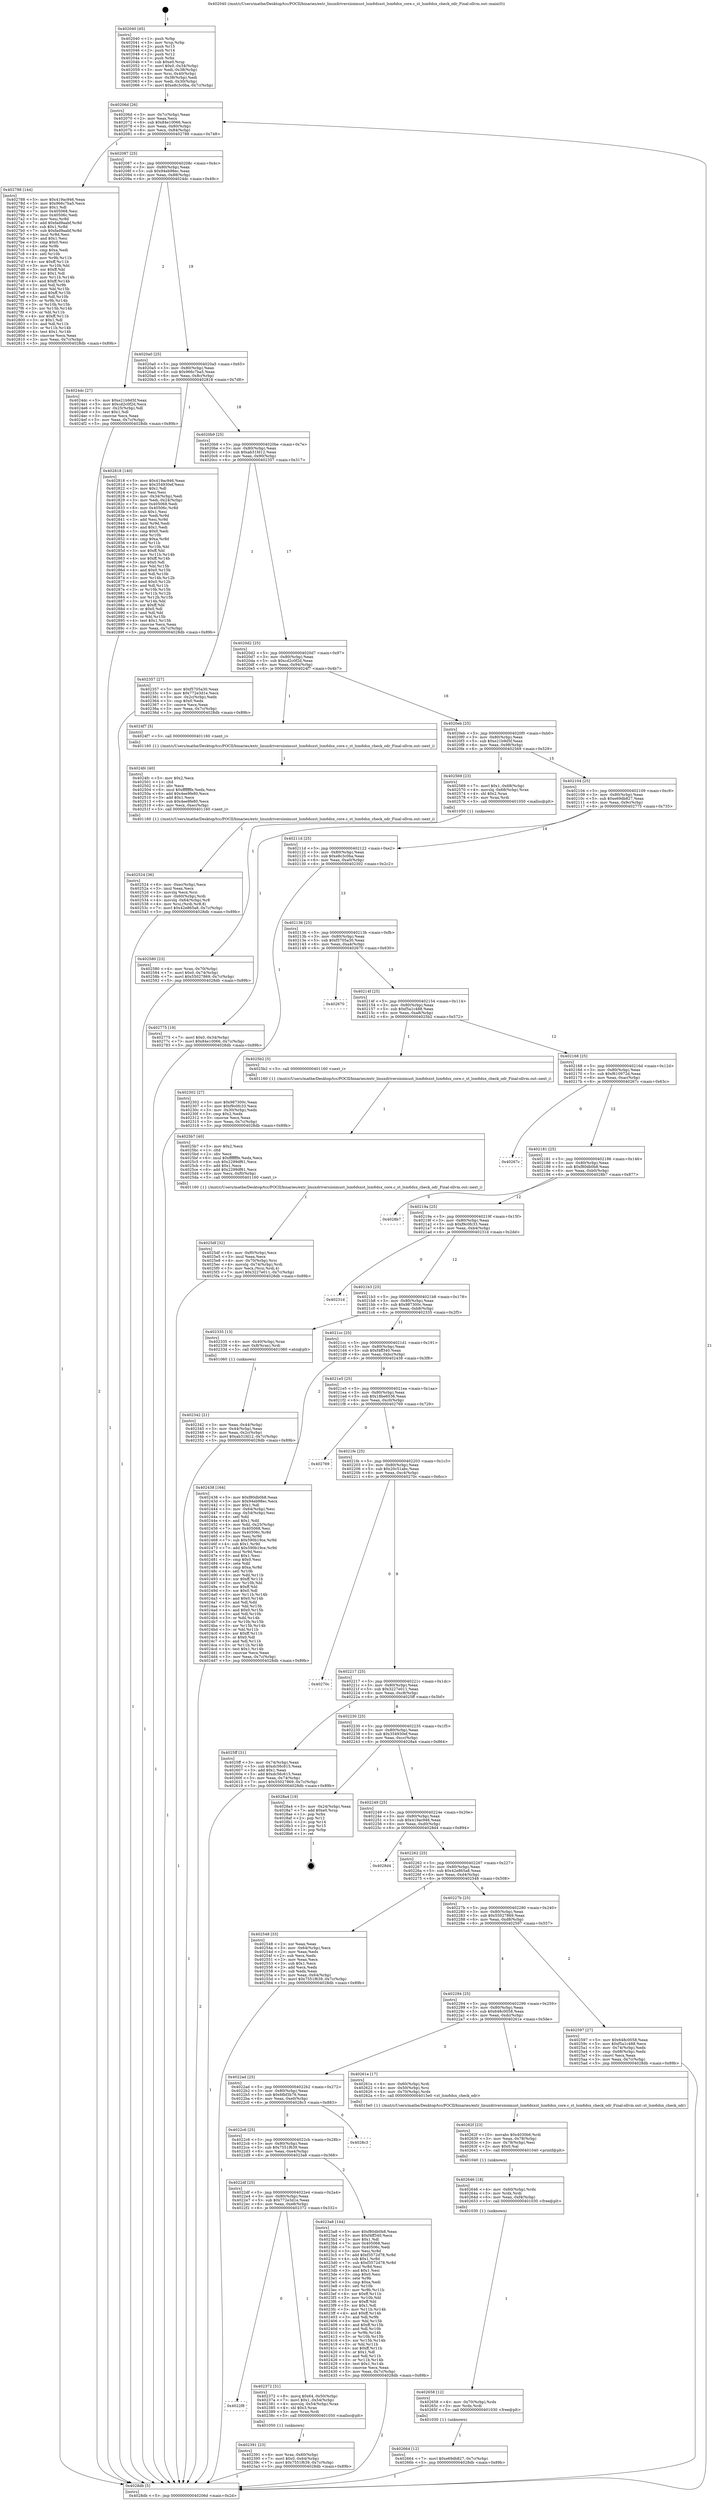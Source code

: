 digraph "0x402040" {
  label = "0x402040 (/mnt/c/Users/mathe/Desktop/tcc/POCII/binaries/extr_linuxdriversiioimust_lsm6dsxst_lsm6dsx_core.c_st_lsm6dsx_check_odr_Final-ollvm.out::main(0))"
  labelloc = "t"
  node[shape=record]

  Entry [label="",width=0.3,height=0.3,shape=circle,fillcolor=black,style=filled]
  "0x40206d" [label="{
     0x40206d [26]\l
     | [instrs]\l
     &nbsp;&nbsp;0x40206d \<+3\>: mov -0x7c(%rbp),%eax\l
     &nbsp;&nbsp;0x402070 \<+2\>: mov %eax,%ecx\l
     &nbsp;&nbsp;0x402072 \<+6\>: sub $0x84e10066,%ecx\l
     &nbsp;&nbsp;0x402078 \<+3\>: mov %eax,-0x80(%rbp)\l
     &nbsp;&nbsp;0x40207b \<+6\>: mov %ecx,-0x84(%rbp)\l
     &nbsp;&nbsp;0x402081 \<+6\>: je 0000000000402788 \<main+0x748\>\l
  }"]
  "0x402788" [label="{
     0x402788 [144]\l
     | [instrs]\l
     &nbsp;&nbsp;0x402788 \<+5\>: mov $0x419ac946,%eax\l
     &nbsp;&nbsp;0x40278d \<+5\>: mov $0x966c7ba5,%ecx\l
     &nbsp;&nbsp;0x402792 \<+2\>: mov $0x1,%dl\l
     &nbsp;&nbsp;0x402794 \<+7\>: mov 0x405068,%esi\l
     &nbsp;&nbsp;0x40279b \<+7\>: mov 0x40506c,%edi\l
     &nbsp;&nbsp;0x4027a2 \<+3\>: mov %esi,%r8d\l
     &nbsp;&nbsp;0x4027a5 \<+7\>: add $0xfad9aabf,%r8d\l
     &nbsp;&nbsp;0x4027ac \<+4\>: sub $0x1,%r8d\l
     &nbsp;&nbsp;0x4027b0 \<+7\>: sub $0xfad9aabf,%r8d\l
     &nbsp;&nbsp;0x4027b7 \<+4\>: imul %r8d,%esi\l
     &nbsp;&nbsp;0x4027bb \<+3\>: and $0x1,%esi\l
     &nbsp;&nbsp;0x4027be \<+3\>: cmp $0x0,%esi\l
     &nbsp;&nbsp;0x4027c1 \<+4\>: sete %r9b\l
     &nbsp;&nbsp;0x4027c5 \<+3\>: cmp $0xa,%edi\l
     &nbsp;&nbsp;0x4027c8 \<+4\>: setl %r10b\l
     &nbsp;&nbsp;0x4027cc \<+3\>: mov %r9b,%r11b\l
     &nbsp;&nbsp;0x4027cf \<+4\>: xor $0xff,%r11b\l
     &nbsp;&nbsp;0x4027d3 \<+3\>: mov %r10b,%bl\l
     &nbsp;&nbsp;0x4027d6 \<+3\>: xor $0xff,%bl\l
     &nbsp;&nbsp;0x4027d9 \<+3\>: xor $0x1,%dl\l
     &nbsp;&nbsp;0x4027dc \<+3\>: mov %r11b,%r14b\l
     &nbsp;&nbsp;0x4027df \<+4\>: and $0xff,%r14b\l
     &nbsp;&nbsp;0x4027e3 \<+3\>: and %dl,%r9b\l
     &nbsp;&nbsp;0x4027e6 \<+3\>: mov %bl,%r15b\l
     &nbsp;&nbsp;0x4027e9 \<+4\>: and $0xff,%r15b\l
     &nbsp;&nbsp;0x4027ed \<+3\>: and %dl,%r10b\l
     &nbsp;&nbsp;0x4027f0 \<+3\>: or %r9b,%r14b\l
     &nbsp;&nbsp;0x4027f3 \<+3\>: or %r10b,%r15b\l
     &nbsp;&nbsp;0x4027f6 \<+3\>: xor %r15b,%r14b\l
     &nbsp;&nbsp;0x4027f9 \<+3\>: or %bl,%r11b\l
     &nbsp;&nbsp;0x4027fc \<+4\>: xor $0xff,%r11b\l
     &nbsp;&nbsp;0x402800 \<+3\>: or $0x1,%dl\l
     &nbsp;&nbsp;0x402803 \<+3\>: and %dl,%r11b\l
     &nbsp;&nbsp;0x402806 \<+3\>: or %r11b,%r14b\l
     &nbsp;&nbsp;0x402809 \<+4\>: test $0x1,%r14b\l
     &nbsp;&nbsp;0x40280d \<+3\>: cmovne %ecx,%eax\l
     &nbsp;&nbsp;0x402810 \<+3\>: mov %eax,-0x7c(%rbp)\l
     &nbsp;&nbsp;0x402813 \<+5\>: jmp 00000000004028db \<main+0x89b\>\l
  }"]
  "0x402087" [label="{
     0x402087 [25]\l
     | [instrs]\l
     &nbsp;&nbsp;0x402087 \<+5\>: jmp 000000000040208c \<main+0x4c\>\l
     &nbsp;&nbsp;0x40208c \<+3\>: mov -0x80(%rbp),%eax\l
     &nbsp;&nbsp;0x40208f \<+5\>: sub $0x94eb98ec,%eax\l
     &nbsp;&nbsp;0x402094 \<+6\>: mov %eax,-0x88(%rbp)\l
     &nbsp;&nbsp;0x40209a \<+6\>: je 00000000004024dc \<main+0x49c\>\l
  }"]
  Exit [label="",width=0.3,height=0.3,shape=circle,fillcolor=black,style=filled,peripheries=2]
  "0x4024dc" [label="{
     0x4024dc [27]\l
     | [instrs]\l
     &nbsp;&nbsp;0x4024dc \<+5\>: mov $0xe21b9d5f,%eax\l
     &nbsp;&nbsp;0x4024e1 \<+5\>: mov $0xcd2c0f2d,%ecx\l
     &nbsp;&nbsp;0x4024e6 \<+3\>: mov -0x25(%rbp),%dl\l
     &nbsp;&nbsp;0x4024e9 \<+3\>: test $0x1,%dl\l
     &nbsp;&nbsp;0x4024ec \<+3\>: cmovne %ecx,%eax\l
     &nbsp;&nbsp;0x4024ef \<+3\>: mov %eax,-0x7c(%rbp)\l
     &nbsp;&nbsp;0x4024f2 \<+5\>: jmp 00000000004028db \<main+0x89b\>\l
  }"]
  "0x4020a0" [label="{
     0x4020a0 [25]\l
     | [instrs]\l
     &nbsp;&nbsp;0x4020a0 \<+5\>: jmp 00000000004020a5 \<main+0x65\>\l
     &nbsp;&nbsp;0x4020a5 \<+3\>: mov -0x80(%rbp),%eax\l
     &nbsp;&nbsp;0x4020a8 \<+5\>: sub $0x966c7ba5,%eax\l
     &nbsp;&nbsp;0x4020ad \<+6\>: mov %eax,-0x8c(%rbp)\l
     &nbsp;&nbsp;0x4020b3 \<+6\>: je 0000000000402818 \<main+0x7d8\>\l
  }"]
  "0x402664" [label="{
     0x402664 [12]\l
     | [instrs]\l
     &nbsp;&nbsp;0x402664 \<+7\>: movl $0xe69db827,-0x7c(%rbp)\l
     &nbsp;&nbsp;0x40266b \<+5\>: jmp 00000000004028db \<main+0x89b\>\l
  }"]
  "0x402818" [label="{
     0x402818 [140]\l
     | [instrs]\l
     &nbsp;&nbsp;0x402818 \<+5\>: mov $0x419ac946,%eax\l
     &nbsp;&nbsp;0x40281d \<+5\>: mov $0x354930ef,%ecx\l
     &nbsp;&nbsp;0x402822 \<+2\>: mov $0x1,%dl\l
     &nbsp;&nbsp;0x402824 \<+2\>: xor %esi,%esi\l
     &nbsp;&nbsp;0x402826 \<+3\>: mov -0x34(%rbp),%edi\l
     &nbsp;&nbsp;0x402829 \<+3\>: mov %edi,-0x24(%rbp)\l
     &nbsp;&nbsp;0x40282c \<+7\>: mov 0x405068,%edi\l
     &nbsp;&nbsp;0x402833 \<+8\>: mov 0x40506c,%r8d\l
     &nbsp;&nbsp;0x40283b \<+3\>: sub $0x1,%esi\l
     &nbsp;&nbsp;0x40283e \<+3\>: mov %edi,%r9d\l
     &nbsp;&nbsp;0x402841 \<+3\>: add %esi,%r9d\l
     &nbsp;&nbsp;0x402844 \<+4\>: imul %r9d,%edi\l
     &nbsp;&nbsp;0x402848 \<+3\>: and $0x1,%edi\l
     &nbsp;&nbsp;0x40284b \<+3\>: cmp $0x0,%edi\l
     &nbsp;&nbsp;0x40284e \<+4\>: sete %r10b\l
     &nbsp;&nbsp;0x402852 \<+4\>: cmp $0xa,%r8d\l
     &nbsp;&nbsp;0x402856 \<+4\>: setl %r11b\l
     &nbsp;&nbsp;0x40285a \<+3\>: mov %r10b,%bl\l
     &nbsp;&nbsp;0x40285d \<+3\>: xor $0xff,%bl\l
     &nbsp;&nbsp;0x402860 \<+3\>: mov %r11b,%r14b\l
     &nbsp;&nbsp;0x402863 \<+4\>: xor $0xff,%r14b\l
     &nbsp;&nbsp;0x402867 \<+3\>: xor $0x0,%dl\l
     &nbsp;&nbsp;0x40286a \<+3\>: mov %bl,%r15b\l
     &nbsp;&nbsp;0x40286d \<+4\>: and $0x0,%r15b\l
     &nbsp;&nbsp;0x402871 \<+3\>: and %dl,%r10b\l
     &nbsp;&nbsp;0x402874 \<+3\>: mov %r14b,%r12b\l
     &nbsp;&nbsp;0x402877 \<+4\>: and $0x0,%r12b\l
     &nbsp;&nbsp;0x40287b \<+3\>: and %dl,%r11b\l
     &nbsp;&nbsp;0x40287e \<+3\>: or %r10b,%r15b\l
     &nbsp;&nbsp;0x402881 \<+3\>: or %r11b,%r12b\l
     &nbsp;&nbsp;0x402884 \<+3\>: xor %r12b,%r15b\l
     &nbsp;&nbsp;0x402887 \<+3\>: or %r14b,%bl\l
     &nbsp;&nbsp;0x40288a \<+3\>: xor $0xff,%bl\l
     &nbsp;&nbsp;0x40288d \<+3\>: or $0x0,%dl\l
     &nbsp;&nbsp;0x402890 \<+2\>: and %dl,%bl\l
     &nbsp;&nbsp;0x402892 \<+3\>: or %bl,%r15b\l
     &nbsp;&nbsp;0x402895 \<+4\>: test $0x1,%r15b\l
     &nbsp;&nbsp;0x402899 \<+3\>: cmovne %ecx,%eax\l
     &nbsp;&nbsp;0x40289c \<+3\>: mov %eax,-0x7c(%rbp)\l
     &nbsp;&nbsp;0x40289f \<+5\>: jmp 00000000004028db \<main+0x89b\>\l
  }"]
  "0x4020b9" [label="{
     0x4020b9 [25]\l
     | [instrs]\l
     &nbsp;&nbsp;0x4020b9 \<+5\>: jmp 00000000004020be \<main+0x7e\>\l
     &nbsp;&nbsp;0x4020be \<+3\>: mov -0x80(%rbp),%eax\l
     &nbsp;&nbsp;0x4020c1 \<+5\>: sub $0xab31fd12,%eax\l
     &nbsp;&nbsp;0x4020c6 \<+6\>: mov %eax,-0x90(%rbp)\l
     &nbsp;&nbsp;0x4020cc \<+6\>: je 0000000000402357 \<main+0x317\>\l
  }"]
  "0x402658" [label="{
     0x402658 [12]\l
     | [instrs]\l
     &nbsp;&nbsp;0x402658 \<+4\>: mov -0x70(%rbp),%rdx\l
     &nbsp;&nbsp;0x40265c \<+3\>: mov %rdx,%rdi\l
     &nbsp;&nbsp;0x40265f \<+5\>: call 0000000000401030 \<free@plt\>\l
     | [calls]\l
     &nbsp;&nbsp;0x401030 \{1\} (unknown)\l
  }"]
  "0x402357" [label="{
     0x402357 [27]\l
     | [instrs]\l
     &nbsp;&nbsp;0x402357 \<+5\>: mov $0xf5705a30,%eax\l
     &nbsp;&nbsp;0x40235c \<+5\>: mov $0x772e3d1e,%ecx\l
     &nbsp;&nbsp;0x402361 \<+3\>: mov -0x2c(%rbp),%edx\l
     &nbsp;&nbsp;0x402364 \<+3\>: cmp $0x0,%edx\l
     &nbsp;&nbsp;0x402367 \<+3\>: cmove %ecx,%eax\l
     &nbsp;&nbsp;0x40236a \<+3\>: mov %eax,-0x7c(%rbp)\l
     &nbsp;&nbsp;0x40236d \<+5\>: jmp 00000000004028db \<main+0x89b\>\l
  }"]
  "0x4020d2" [label="{
     0x4020d2 [25]\l
     | [instrs]\l
     &nbsp;&nbsp;0x4020d2 \<+5\>: jmp 00000000004020d7 \<main+0x97\>\l
     &nbsp;&nbsp;0x4020d7 \<+3\>: mov -0x80(%rbp),%eax\l
     &nbsp;&nbsp;0x4020da \<+5\>: sub $0xcd2c0f2d,%eax\l
     &nbsp;&nbsp;0x4020df \<+6\>: mov %eax,-0x94(%rbp)\l
     &nbsp;&nbsp;0x4020e5 \<+6\>: je 00000000004024f7 \<main+0x4b7\>\l
  }"]
  "0x402646" [label="{
     0x402646 [18]\l
     | [instrs]\l
     &nbsp;&nbsp;0x402646 \<+4\>: mov -0x60(%rbp),%rdx\l
     &nbsp;&nbsp;0x40264a \<+3\>: mov %rdx,%rdi\l
     &nbsp;&nbsp;0x40264d \<+6\>: mov %eax,-0xf4(%rbp)\l
     &nbsp;&nbsp;0x402653 \<+5\>: call 0000000000401030 \<free@plt\>\l
     | [calls]\l
     &nbsp;&nbsp;0x401030 \{1\} (unknown)\l
  }"]
  "0x4024f7" [label="{
     0x4024f7 [5]\l
     | [instrs]\l
     &nbsp;&nbsp;0x4024f7 \<+5\>: call 0000000000401160 \<next_i\>\l
     | [calls]\l
     &nbsp;&nbsp;0x401160 \{1\} (/mnt/c/Users/mathe/Desktop/tcc/POCII/binaries/extr_linuxdriversiioimust_lsm6dsxst_lsm6dsx_core.c_st_lsm6dsx_check_odr_Final-ollvm.out::next_i)\l
  }"]
  "0x4020eb" [label="{
     0x4020eb [25]\l
     | [instrs]\l
     &nbsp;&nbsp;0x4020eb \<+5\>: jmp 00000000004020f0 \<main+0xb0\>\l
     &nbsp;&nbsp;0x4020f0 \<+3\>: mov -0x80(%rbp),%eax\l
     &nbsp;&nbsp;0x4020f3 \<+5\>: sub $0xe21b9d5f,%eax\l
     &nbsp;&nbsp;0x4020f8 \<+6\>: mov %eax,-0x98(%rbp)\l
     &nbsp;&nbsp;0x4020fe \<+6\>: je 0000000000402569 \<main+0x529\>\l
  }"]
  "0x40262f" [label="{
     0x40262f [23]\l
     | [instrs]\l
     &nbsp;&nbsp;0x40262f \<+10\>: movabs $0x4030b6,%rdi\l
     &nbsp;&nbsp;0x402639 \<+3\>: mov %eax,-0x78(%rbp)\l
     &nbsp;&nbsp;0x40263c \<+3\>: mov -0x78(%rbp),%esi\l
     &nbsp;&nbsp;0x40263f \<+2\>: mov $0x0,%al\l
     &nbsp;&nbsp;0x402641 \<+5\>: call 0000000000401040 \<printf@plt\>\l
     | [calls]\l
     &nbsp;&nbsp;0x401040 \{1\} (unknown)\l
  }"]
  "0x402569" [label="{
     0x402569 [23]\l
     | [instrs]\l
     &nbsp;&nbsp;0x402569 \<+7\>: movl $0x1,-0x68(%rbp)\l
     &nbsp;&nbsp;0x402570 \<+4\>: movslq -0x68(%rbp),%rax\l
     &nbsp;&nbsp;0x402574 \<+4\>: shl $0x2,%rax\l
     &nbsp;&nbsp;0x402578 \<+3\>: mov %rax,%rdi\l
     &nbsp;&nbsp;0x40257b \<+5\>: call 0000000000401050 \<malloc@plt\>\l
     | [calls]\l
     &nbsp;&nbsp;0x401050 \{1\} (unknown)\l
  }"]
  "0x402104" [label="{
     0x402104 [25]\l
     | [instrs]\l
     &nbsp;&nbsp;0x402104 \<+5\>: jmp 0000000000402109 \<main+0xc9\>\l
     &nbsp;&nbsp;0x402109 \<+3\>: mov -0x80(%rbp),%eax\l
     &nbsp;&nbsp;0x40210c \<+5\>: sub $0xe69db827,%eax\l
     &nbsp;&nbsp;0x402111 \<+6\>: mov %eax,-0x9c(%rbp)\l
     &nbsp;&nbsp;0x402117 \<+6\>: je 0000000000402775 \<main+0x735\>\l
  }"]
  "0x4025df" [label="{
     0x4025df [32]\l
     | [instrs]\l
     &nbsp;&nbsp;0x4025df \<+6\>: mov -0xf0(%rbp),%ecx\l
     &nbsp;&nbsp;0x4025e5 \<+3\>: imul %eax,%ecx\l
     &nbsp;&nbsp;0x4025e8 \<+4\>: mov -0x70(%rbp),%rsi\l
     &nbsp;&nbsp;0x4025ec \<+4\>: movslq -0x74(%rbp),%rdi\l
     &nbsp;&nbsp;0x4025f0 \<+3\>: mov %ecx,(%rsi,%rdi,4)\l
     &nbsp;&nbsp;0x4025f3 \<+7\>: movl $0x3227e011,-0x7c(%rbp)\l
     &nbsp;&nbsp;0x4025fa \<+5\>: jmp 00000000004028db \<main+0x89b\>\l
  }"]
  "0x402775" [label="{
     0x402775 [19]\l
     | [instrs]\l
     &nbsp;&nbsp;0x402775 \<+7\>: movl $0x0,-0x34(%rbp)\l
     &nbsp;&nbsp;0x40277c \<+7\>: movl $0x84e10066,-0x7c(%rbp)\l
     &nbsp;&nbsp;0x402783 \<+5\>: jmp 00000000004028db \<main+0x89b\>\l
  }"]
  "0x40211d" [label="{
     0x40211d [25]\l
     | [instrs]\l
     &nbsp;&nbsp;0x40211d \<+5\>: jmp 0000000000402122 \<main+0xe2\>\l
     &nbsp;&nbsp;0x402122 \<+3\>: mov -0x80(%rbp),%eax\l
     &nbsp;&nbsp;0x402125 \<+5\>: sub $0xe8c3c0ba,%eax\l
     &nbsp;&nbsp;0x40212a \<+6\>: mov %eax,-0xa0(%rbp)\l
     &nbsp;&nbsp;0x402130 \<+6\>: je 0000000000402302 \<main+0x2c2\>\l
  }"]
  "0x4025b7" [label="{
     0x4025b7 [40]\l
     | [instrs]\l
     &nbsp;&nbsp;0x4025b7 \<+5\>: mov $0x2,%ecx\l
     &nbsp;&nbsp;0x4025bc \<+1\>: cltd\l
     &nbsp;&nbsp;0x4025bd \<+2\>: idiv %ecx\l
     &nbsp;&nbsp;0x4025bf \<+6\>: imul $0xfffffffe,%edx,%ecx\l
     &nbsp;&nbsp;0x4025c5 \<+6\>: sub $0x2299df61,%ecx\l
     &nbsp;&nbsp;0x4025cb \<+3\>: add $0x1,%ecx\l
     &nbsp;&nbsp;0x4025ce \<+6\>: add $0x2299df61,%ecx\l
     &nbsp;&nbsp;0x4025d4 \<+6\>: mov %ecx,-0xf0(%rbp)\l
     &nbsp;&nbsp;0x4025da \<+5\>: call 0000000000401160 \<next_i\>\l
     | [calls]\l
     &nbsp;&nbsp;0x401160 \{1\} (/mnt/c/Users/mathe/Desktop/tcc/POCII/binaries/extr_linuxdriversiioimust_lsm6dsxst_lsm6dsx_core.c_st_lsm6dsx_check_odr_Final-ollvm.out::next_i)\l
  }"]
  "0x402302" [label="{
     0x402302 [27]\l
     | [instrs]\l
     &nbsp;&nbsp;0x402302 \<+5\>: mov $0x987300c,%eax\l
     &nbsp;&nbsp;0x402307 \<+5\>: mov $0xf9c0fc33,%ecx\l
     &nbsp;&nbsp;0x40230c \<+3\>: mov -0x30(%rbp),%edx\l
     &nbsp;&nbsp;0x40230f \<+3\>: cmp $0x2,%edx\l
     &nbsp;&nbsp;0x402312 \<+3\>: cmovne %ecx,%eax\l
     &nbsp;&nbsp;0x402315 \<+3\>: mov %eax,-0x7c(%rbp)\l
     &nbsp;&nbsp;0x402318 \<+5\>: jmp 00000000004028db \<main+0x89b\>\l
  }"]
  "0x402136" [label="{
     0x402136 [25]\l
     | [instrs]\l
     &nbsp;&nbsp;0x402136 \<+5\>: jmp 000000000040213b \<main+0xfb\>\l
     &nbsp;&nbsp;0x40213b \<+3\>: mov -0x80(%rbp),%eax\l
     &nbsp;&nbsp;0x40213e \<+5\>: sub $0xf5705a30,%eax\l
     &nbsp;&nbsp;0x402143 \<+6\>: mov %eax,-0xa4(%rbp)\l
     &nbsp;&nbsp;0x402149 \<+6\>: je 0000000000402670 \<main+0x630\>\l
  }"]
  "0x4028db" [label="{
     0x4028db [5]\l
     | [instrs]\l
     &nbsp;&nbsp;0x4028db \<+5\>: jmp 000000000040206d \<main+0x2d\>\l
  }"]
  "0x402040" [label="{
     0x402040 [45]\l
     | [instrs]\l
     &nbsp;&nbsp;0x402040 \<+1\>: push %rbp\l
     &nbsp;&nbsp;0x402041 \<+3\>: mov %rsp,%rbp\l
     &nbsp;&nbsp;0x402044 \<+2\>: push %r15\l
     &nbsp;&nbsp;0x402046 \<+2\>: push %r14\l
     &nbsp;&nbsp;0x402048 \<+2\>: push %r12\l
     &nbsp;&nbsp;0x40204a \<+1\>: push %rbx\l
     &nbsp;&nbsp;0x40204b \<+7\>: sub $0xe0,%rsp\l
     &nbsp;&nbsp;0x402052 \<+7\>: movl $0x0,-0x34(%rbp)\l
     &nbsp;&nbsp;0x402059 \<+3\>: mov %edi,-0x38(%rbp)\l
     &nbsp;&nbsp;0x40205c \<+4\>: mov %rsi,-0x40(%rbp)\l
     &nbsp;&nbsp;0x402060 \<+3\>: mov -0x38(%rbp),%edi\l
     &nbsp;&nbsp;0x402063 \<+3\>: mov %edi,-0x30(%rbp)\l
     &nbsp;&nbsp;0x402066 \<+7\>: movl $0xe8c3c0ba,-0x7c(%rbp)\l
  }"]
  "0x402580" [label="{
     0x402580 [23]\l
     | [instrs]\l
     &nbsp;&nbsp;0x402580 \<+4\>: mov %rax,-0x70(%rbp)\l
     &nbsp;&nbsp;0x402584 \<+7\>: movl $0x0,-0x74(%rbp)\l
     &nbsp;&nbsp;0x40258b \<+7\>: movl $0x55027869,-0x7c(%rbp)\l
     &nbsp;&nbsp;0x402592 \<+5\>: jmp 00000000004028db \<main+0x89b\>\l
  }"]
  "0x402670" [label="{
     0x402670\l
  }", style=dashed]
  "0x40214f" [label="{
     0x40214f [25]\l
     | [instrs]\l
     &nbsp;&nbsp;0x40214f \<+5\>: jmp 0000000000402154 \<main+0x114\>\l
     &nbsp;&nbsp;0x402154 \<+3\>: mov -0x80(%rbp),%eax\l
     &nbsp;&nbsp;0x402157 \<+5\>: sub $0xf5a1c488,%eax\l
     &nbsp;&nbsp;0x40215c \<+6\>: mov %eax,-0xa8(%rbp)\l
     &nbsp;&nbsp;0x402162 \<+6\>: je 00000000004025b2 \<main+0x572\>\l
  }"]
  "0x402524" [label="{
     0x402524 [36]\l
     | [instrs]\l
     &nbsp;&nbsp;0x402524 \<+6\>: mov -0xec(%rbp),%ecx\l
     &nbsp;&nbsp;0x40252a \<+3\>: imul %eax,%ecx\l
     &nbsp;&nbsp;0x40252d \<+3\>: movslq %ecx,%rsi\l
     &nbsp;&nbsp;0x402530 \<+4\>: mov -0x60(%rbp),%rdi\l
     &nbsp;&nbsp;0x402534 \<+4\>: movslq -0x64(%rbp),%r8\l
     &nbsp;&nbsp;0x402538 \<+4\>: mov %rsi,(%rdi,%r8,8)\l
     &nbsp;&nbsp;0x40253c \<+7\>: movl $0x42e865a8,-0x7c(%rbp)\l
     &nbsp;&nbsp;0x402543 \<+5\>: jmp 00000000004028db \<main+0x89b\>\l
  }"]
  "0x4025b2" [label="{
     0x4025b2 [5]\l
     | [instrs]\l
     &nbsp;&nbsp;0x4025b2 \<+5\>: call 0000000000401160 \<next_i\>\l
     | [calls]\l
     &nbsp;&nbsp;0x401160 \{1\} (/mnt/c/Users/mathe/Desktop/tcc/POCII/binaries/extr_linuxdriversiioimust_lsm6dsxst_lsm6dsx_core.c_st_lsm6dsx_check_odr_Final-ollvm.out::next_i)\l
  }"]
  "0x402168" [label="{
     0x402168 [25]\l
     | [instrs]\l
     &nbsp;&nbsp;0x402168 \<+5\>: jmp 000000000040216d \<main+0x12d\>\l
     &nbsp;&nbsp;0x40216d \<+3\>: mov -0x80(%rbp),%eax\l
     &nbsp;&nbsp;0x402170 \<+5\>: sub $0xf610972d,%eax\l
     &nbsp;&nbsp;0x402175 \<+6\>: mov %eax,-0xac(%rbp)\l
     &nbsp;&nbsp;0x40217b \<+6\>: je 000000000040267c \<main+0x63c\>\l
  }"]
  "0x4024fc" [label="{
     0x4024fc [40]\l
     | [instrs]\l
     &nbsp;&nbsp;0x4024fc \<+5\>: mov $0x2,%ecx\l
     &nbsp;&nbsp;0x402501 \<+1\>: cltd\l
     &nbsp;&nbsp;0x402502 \<+2\>: idiv %ecx\l
     &nbsp;&nbsp;0x402504 \<+6\>: imul $0xfffffffe,%edx,%ecx\l
     &nbsp;&nbsp;0x40250a \<+6\>: add $0x4ee9fe80,%ecx\l
     &nbsp;&nbsp;0x402510 \<+3\>: add $0x1,%ecx\l
     &nbsp;&nbsp;0x402513 \<+6\>: sub $0x4ee9fe80,%ecx\l
     &nbsp;&nbsp;0x402519 \<+6\>: mov %ecx,-0xec(%rbp)\l
     &nbsp;&nbsp;0x40251f \<+5\>: call 0000000000401160 \<next_i\>\l
     | [calls]\l
     &nbsp;&nbsp;0x401160 \{1\} (/mnt/c/Users/mathe/Desktop/tcc/POCII/binaries/extr_linuxdriversiioimust_lsm6dsxst_lsm6dsx_core.c_st_lsm6dsx_check_odr_Final-ollvm.out::next_i)\l
  }"]
  "0x40267c" [label="{
     0x40267c\l
  }", style=dashed]
  "0x402181" [label="{
     0x402181 [25]\l
     | [instrs]\l
     &nbsp;&nbsp;0x402181 \<+5\>: jmp 0000000000402186 \<main+0x146\>\l
     &nbsp;&nbsp;0x402186 \<+3\>: mov -0x80(%rbp),%eax\l
     &nbsp;&nbsp;0x402189 \<+5\>: sub $0xf80db0b8,%eax\l
     &nbsp;&nbsp;0x40218e \<+6\>: mov %eax,-0xb0(%rbp)\l
     &nbsp;&nbsp;0x402194 \<+6\>: je 00000000004028b7 \<main+0x877\>\l
  }"]
  "0x402391" [label="{
     0x402391 [23]\l
     | [instrs]\l
     &nbsp;&nbsp;0x402391 \<+4\>: mov %rax,-0x60(%rbp)\l
     &nbsp;&nbsp;0x402395 \<+7\>: movl $0x0,-0x64(%rbp)\l
     &nbsp;&nbsp;0x40239c \<+7\>: movl $0x7551f639,-0x7c(%rbp)\l
     &nbsp;&nbsp;0x4023a3 \<+5\>: jmp 00000000004028db \<main+0x89b\>\l
  }"]
  "0x4028b7" [label="{
     0x4028b7\l
  }", style=dashed]
  "0x40219a" [label="{
     0x40219a [25]\l
     | [instrs]\l
     &nbsp;&nbsp;0x40219a \<+5\>: jmp 000000000040219f \<main+0x15f\>\l
     &nbsp;&nbsp;0x40219f \<+3\>: mov -0x80(%rbp),%eax\l
     &nbsp;&nbsp;0x4021a2 \<+5\>: sub $0xf9c0fc33,%eax\l
     &nbsp;&nbsp;0x4021a7 \<+6\>: mov %eax,-0xb4(%rbp)\l
     &nbsp;&nbsp;0x4021ad \<+6\>: je 000000000040231d \<main+0x2dd\>\l
  }"]
  "0x4022f8" [label="{
     0x4022f8\l
  }", style=dashed]
  "0x40231d" [label="{
     0x40231d\l
  }", style=dashed]
  "0x4021b3" [label="{
     0x4021b3 [25]\l
     | [instrs]\l
     &nbsp;&nbsp;0x4021b3 \<+5\>: jmp 00000000004021b8 \<main+0x178\>\l
     &nbsp;&nbsp;0x4021b8 \<+3\>: mov -0x80(%rbp),%eax\l
     &nbsp;&nbsp;0x4021bb \<+5\>: sub $0x987300c,%eax\l
     &nbsp;&nbsp;0x4021c0 \<+6\>: mov %eax,-0xb8(%rbp)\l
     &nbsp;&nbsp;0x4021c6 \<+6\>: je 0000000000402335 \<main+0x2f5\>\l
  }"]
  "0x402372" [label="{
     0x402372 [31]\l
     | [instrs]\l
     &nbsp;&nbsp;0x402372 \<+8\>: movq $0x64,-0x50(%rbp)\l
     &nbsp;&nbsp;0x40237a \<+7\>: movl $0x1,-0x54(%rbp)\l
     &nbsp;&nbsp;0x402381 \<+4\>: movslq -0x54(%rbp),%rax\l
     &nbsp;&nbsp;0x402385 \<+4\>: shl $0x3,%rax\l
     &nbsp;&nbsp;0x402389 \<+3\>: mov %rax,%rdi\l
     &nbsp;&nbsp;0x40238c \<+5\>: call 0000000000401050 \<malloc@plt\>\l
     | [calls]\l
     &nbsp;&nbsp;0x401050 \{1\} (unknown)\l
  }"]
  "0x402335" [label="{
     0x402335 [13]\l
     | [instrs]\l
     &nbsp;&nbsp;0x402335 \<+4\>: mov -0x40(%rbp),%rax\l
     &nbsp;&nbsp;0x402339 \<+4\>: mov 0x8(%rax),%rdi\l
     &nbsp;&nbsp;0x40233d \<+5\>: call 0000000000401060 \<atoi@plt\>\l
     | [calls]\l
     &nbsp;&nbsp;0x401060 \{1\} (unknown)\l
  }"]
  "0x4021cc" [label="{
     0x4021cc [25]\l
     | [instrs]\l
     &nbsp;&nbsp;0x4021cc \<+5\>: jmp 00000000004021d1 \<main+0x191\>\l
     &nbsp;&nbsp;0x4021d1 \<+3\>: mov -0x80(%rbp),%eax\l
     &nbsp;&nbsp;0x4021d4 \<+5\>: sub $0xf4ff340,%eax\l
     &nbsp;&nbsp;0x4021d9 \<+6\>: mov %eax,-0xbc(%rbp)\l
     &nbsp;&nbsp;0x4021df \<+6\>: je 0000000000402438 \<main+0x3f8\>\l
  }"]
  "0x402342" [label="{
     0x402342 [21]\l
     | [instrs]\l
     &nbsp;&nbsp;0x402342 \<+3\>: mov %eax,-0x44(%rbp)\l
     &nbsp;&nbsp;0x402345 \<+3\>: mov -0x44(%rbp),%eax\l
     &nbsp;&nbsp;0x402348 \<+3\>: mov %eax,-0x2c(%rbp)\l
     &nbsp;&nbsp;0x40234b \<+7\>: movl $0xab31fd12,-0x7c(%rbp)\l
     &nbsp;&nbsp;0x402352 \<+5\>: jmp 00000000004028db \<main+0x89b\>\l
  }"]
  "0x4022df" [label="{
     0x4022df [25]\l
     | [instrs]\l
     &nbsp;&nbsp;0x4022df \<+5\>: jmp 00000000004022e4 \<main+0x2a4\>\l
     &nbsp;&nbsp;0x4022e4 \<+3\>: mov -0x80(%rbp),%eax\l
     &nbsp;&nbsp;0x4022e7 \<+5\>: sub $0x772e3d1e,%eax\l
     &nbsp;&nbsp;0x4022ec \<+6\>: mov %eax,-0xe8(%rbp)\l
     &nbsp;&nbsp;0x4022f2 \<+6\>: je 0000000000402372 \<main+0x332\>\l
  }"]
  "0x402438" [label="{
     0x402438 [164]\l
     | [instrs]\l
     &nbsp;&nbsp;0x402438 \<+5\>: mov $0xf80db0b8,%eax\l
     &nbsp;&nbsp;0x40243d \<+5\>: mov $0x94eb98ec,%ecx\l
     &nbsp;&nbsp;0x402442 \<+2\>: mov $0x1,%dl\l
     &nbsp;&nbsp;0x402444 \<+3\>: mov -0x64(%rbp),%esi\l
     &nbsp;&nbsp;0x402447 \<+3\>: cmp -0x54(%rbp),%esi\l
     &nbsp;&nbsp;0x40244a \<+4\>: setl %dil\l
     &nbsp;&nbsp;0x40244e \<+4\>: and $0x1,%dil\l
     &nbsp;&nbsp;0x402452 \<+4\>: mov %dil,-0x25(%rbp)\l
     &nbsp;&nbsp;0x402456 \<+7\>: mov 0x405068,%esi\l
     &nbsp;&nbsp;0x40245d \<+8\>: mov 0x40506c,%r8d\l
     &nbsp;&nbsp;0x402465 \<+3\>: mov %esi,%r9d\l
     &nbsp;&nbsp;0x402468 \<+7\>: sub $0x590b19ce,%r9d\l
     &nbsp;&nbsp;0x40246f \<+4\>: sub $0x1,%r9d\l
     &nbsp;&nbsp;0x402473 \<+7\>: add $0x590b19ce,%r9d\l
     &nbsp;&nbsp;0x40247a \<+4\>: imul %r9d,%esi\l
     &nbsp;&nbsp;0x40247e \<+3\>: and $0x1,%esi\l
     &nbsp;&nbsp;0x402481 \<+3\>: cmp $0x0,%esi\l
     &nbsp;&nbsp;0x402484 \<+4\>: sete %dil\l
     &nbsp;&nbsp;0x402488 \<+4\>: cmp $0xa,%r8d\l
     &nbsp;&nbsp;0x40248c \<+4\>: setl %r10b\l
     &nbsp;&nbsp;0x402490 \<+3\>: mov %dil,%r11b\l
     &nbsp;&nbsp;0x402493 \<+4\>: xor $0xff,%r11b\l
     &nbsp;&nbsp;0x402497 \<+3\>: mov %r10b,%bl\l
     &nbsp;&nbsp;0x40249a \<+3\>: xor $0xff,%bl\l
     &nbsp;&nbsp;0x40249d \<+3\>: xor $0x0,%dl\l
     &nbsp;&nbsp;0x4024a0 \<+3\>: mov %r11b,%r14b\l
     &nbsp;&nbsp;0x4024a3 \<+4\>: and $0x0,%r14b\l
     &nbsp;&nbsp;0x4024a7 \<+3\>: and %dl,%dil\l
     &nbsp;&nbsp;0x4024aa \<+3\>: mov %bl,%r15b\l
     &nbsp;&nbsp;0x4024ad \<+4\>: and $0x0,%r15b\l
     &nbsp;&nbsp;0x4024b1 \<+3\>: and %dl,%r10b\l
     &nbsp;&nbsp;0x4024b4 \<+3\>: or %dil,%r14b\l
     &nbsp;&nbsp;0x4024b7 \<+3\>: or %r10b,%r15b\l
     &nbsp;&nbsp;0x4024ba \<+3\>: xor %r15b,%r14b\l
     &nbsp;&nbsp;0x4024bd \<+3\>: or %bl,%r11b\l
     &nbsp;&nbsp;0x4024c0 \<+4\>: xor $0xff,%r11b\l
     &nbsp;&nbsp;0x4024c4 \<+3\>: or $0x0,%dl\l
     &nbsp;&nbsp;0x4024c7 \<+3\>: and %dl,%r11b\l
     &nbsp;&nbsp;0x4024ca \<+3\>: or %r11b,%r14b\l
     &nbsp;&nbsp;0x4024cd \<+4\>: test $0x1,%r14b\l
     &nbsp;&nbsp;0x4024d1 \<+3\>: cmovne %ecx,%eax\l
     &nbsp;&nbsp;0x4024d4 \<+3\>: mov %eax,-0x7c(%rbp)\l
     &nbsp;&nbsp;0x4024d7 \<+5\>: jmp 00000000004028db \<main+0x89b\>\l
  }"]
  "0x4021e5" [label="{
     0x4021e5 [25]\l
     | [instrs]\l
     &nbsp;&nbsp;0x4021e5 \<+5\>: jmp 00000000004021ea \<main+0x1aa\>\l
     &nbsp;&nbsp;0x4021ea \<+3\>: mov -0x80(%rbp),%eax\l
     &nbsp;&nbsp;0x4021ed \<+5\>: sub $0x18be6536,%eax\l
     &nbsp;&nbsp;0x4021f2 \<+6\>: mov %eax,-0xc0(%rbp)\l
     &nbsp;&nbsp;0x4021f8 \<+6\>: je 0000000000402769 \<main+0x729\>\l
  }"]
  "0x4023a8" [label="{
     0x4023a8 [144]\l
     | [instrs]\l
     &nbsp;&nbsp;0x4023a8 \<+5\>: mov $0xf80db0b8,%eax\l
     &nbsp;&nbsp;0x4023ad \<+5\>: mov $0xf4ff340,%ecx\l
     &nbsp;&nbsp;0x4023b2 \<+2\>: mov $0x1,%dl\l
     &nbsp;&nbsp;0x4023b4 \<+7\>: mov 0x405068,%esi\l
     &nbsp;&nbsp;0x4023bb \<+7\>: mov 0x40506c,%edi\l
     &nbsp;&nbsp;0x4023c2 \<+3\>: mov %esi,%r8d\l
     &nbsp;&nbsp;0x4023c5 \<+7\>: add $0xf3572d78,%r8d\l
     &nbsp;&nbsp;0x4023cc \<+4\>: sub $0x1,%r8d\l
     &nbsp;&nbsp;0x4023d0 \<+7\>: sub $0xf3572d78,%r8d\l
     &nbsp;&nbsp;0x4023d7 \<+4\>: imul %r8d,%esi\l
     &nbsp;&nbsp;0x4023db \<+3\>: and $0x1,%esi\l
     &nbsp;&nbsp;0x4023de \<+3\>: cmp $0x0,%esi\l
     &nbsp;&nbsp;0x4023e1 \<+4\>: sete %r9b\l
     &nbsp;&nbsp;0x4023e5 \<+3\>: cmp $0xa,%edi\l
     &nbsp;&nbsp;0x4023e8 \<+4\>: setl %r10b\l
     &nbsp;&nbsp;0x4023ec \<+3\>: mov %r9b,%r11b\l
     &nbsp;&nbsp;0x4023ef \<+4\>: xor $0xff,%r11b\l
     &nbsp;&nbsp;0x4023f3 \<+3\>: mov %r10b,%bl\l
     &nbsp;&nbsp;0x4023f6 \<+3\>: xor $0xff,%bl\l
     &nbsp;&nbsp;0x4023f9 \<+3\>: xor $0x1,%dl\l
     &nbsp;&nbsp;0x4023fc \<+3\>: mov %r11b,%r14b\l
     &nbsp;&nbsp;0x4023ff \<+4\>: and $0xff,%r14b\l
     &nbsp;&nbsp;0x402403 \<+3\>: and %dl,%r9b\l
     &nbsp;&nbsp;0x402406 \<+3\>: mov %bl,%r15b\l
     &nbsp;&nbsp;0x402409 \<+4\>: and $0xff,%r15b\l
     &nbsp;&nbsp;0x40240d \<+3\>: and %dl,%r10b\l
     &nbsp;&nbsp;0x402410 \<+3\>: or %r9b,%r14b\l
     &nbsp;&nbsp;0x402413 \<+3\>: or %r10b,%r15b\l
     &nbsp;&nbsp;0x402416 \<+3\>: xor %r15b,%r14b\l
     &nbsp;&nbsp;0x402419 \<+3\>: or %bl,%r11b\l
     &nbsp;&nbsp;0x40241c \<+4\>: xor $0xff,%r11b\l
     &nbsp;&nbsp;0x402420 \<+3\>: or $0x1,%dl\l
     &nbsp;&nbsp;0x402423 \<+3\>: and %dl,%r11b\l
     &nbsp;&nbsp;0x402426 \<+3\>: or %r11b,%r14b\l
     &nbsp;&nbsp;0x402429 \<+4\>: test $0x1,%r14b\l
     &nbsp;&nbsp;0x40242d \<+3\>: cmovne %ecx,%eax\l
     &nbsp;&nbsp;0x402430 \<+3\>: mov %eax,-0x7c(%rbp)\l
     &nbsp;&nbsp;0x402433 \<+5\>: jmp 00000000004028db \<main+0x89b\>\l
  }"]
  "0x402769" [label="{
     0x402769\l
  }", style=dashed]
  "0x4021fe" [label="{
     0x4021fe [25]\l
     | [instrs]\l
     &nbsp;&nbsp;0x4021fe \<+5\>: jmp 0000000000402203 \<main+0x1c3\>\l
     &nbsp;&nbsp;0x402203 \<+3\>: mov -0x80(%rbp),%eax\l
     &nbsp;&nbsp;0x402206 \<+5\>: sub $0x20c51abc,%eax\l
     &nbsp;&nbsp;0x40220b \<+6\>: mov %eax,-0xc4(%rbp)\l
     &nbsp;&nbsp;0x402211 \<+6\>: je 000000000040270c \<main+0x6cc\>\l
  }"]
  "0x4022c6" [label="{
     0x4022c6 [25]\l
     | [instrs]\l
     &nbsp;&nbsp;0x4022c6 \<+5\>: jmp 00000000004022cb \<main+0x28b\>\l
     &nbsp;&nbsp;0x4022cb \<+3\>: mov -0x80(%rbp),%eax\l
     &nbsp;&nbsp;0x4022ce \<+5\>: sub $0x7551f639,%eax\l
     &nbsp;&nbsp;0x4022d3 \<+6\>: mov %eax,-0xe4(%rbp)\l
     &nbsp;&nbsp;0x4022d9 \<+6\>: je 00000000004023a8 \<main+0x368\>\l
  }"]
  "0x40270c" [label="{
     0x40270c\l
  }", style=dashed]
  "0x402217" [label="{
     0x402217 [25]\l
     | [instrs]\l
     &nbsp;&nbsp;0x402217 \<+5\>: jmp 000000000040221c \<main+0x1dc\>\l
     &nbsp;&nbsp;0x40221c \<+3\>: mov -0x80(%rbp),%eax\l
     &nbsp;&nbsp;0x40221f \<+5\>: sub $0x3227e011,%eax\l
     &nbsp;&nbsp;0x402224 \<+6\>: mov %eax,-0xc8(%rbp)\l
     &nbsp;&nbsp;0x40222a \<+6\>: je 00000000004025ff \<main+0x5bf\>\l
  }"]
  "0x4028c3" [label="{
     0x4028c3\l
  }", style=dashed]
  "0x4025ff" [label="{
     0x4025ff [31]\l
     | [instrs]\l
     &nbsp;&nbsp;0x4025ff \<+3\>: mov -0x74(%rbp),%eax\l
     &nbsp;&nbsp;0x402602 \<+5\>: sub $0xdc56c615,%eax\l
     &nbsp;&nbsp;0x402607 \<+3\>: add $0x1,%eax\l
     &nbsp;&nbsp;0x40260a \<+5\>: add $0xdc56c615,%eax\l
     &nbsp;&nbsp;0x40260f \<+3\>: mov %eax,-0x74(%rbp)\l
     &nbsp;&nbsp;0x402612 \<+7\>: movl $0x55027869,-0x7c(%rbp)\l
     &nbsp;&nbsp;0x402619 \<+5\>: jmp 00000000004028db \<main+0x89b\>\l
  }"]
  "0x402230" [label="{
     0x402230 [25]\l
     | [instrs]\l
     &nbsp;&nbsp;0x402230 \<+5\>: jmp 0000000000402235 \<main+0x1f5\>\l
     &nbsp;&nbsp;0x402235 \<+3\>: mov -0x80(%rbp),%eax\l
     &nbsp;&nbsp;0x402238 \<+5\>: sub $0x354930ef,%eax\l
     &nbsp;&nbsp;0x40223d \<+6\>: mov %eax,-0xcc(%rbp)\l
     &nbsp;&nbsp;0x402243 \<+6\>: je 00000000004028a4 \<main+0x864\>\l
  }"]
  "0x4022ad" [label="{
     0x4022ad [25]\l
     | [instrs]\l
     &nbsp;&nbsp;0x4022ad \<+5\>: jmp 00000000004022b2 \<main+0x272\>\l
     &nbsp;&nbsp;0x4022b2 \<+3\>: mov -0x80(%rbp),%eax\l
     &nbsp;&nbsp;0x4022b5 \<+5\>: sub $0x6fbf3b76,%eax\l
     &nbsp;&nbsp;0x4022ba \<+6\>: mov %eax,-0xe0(%rbp)\l
     &nbsp;&nbsp;0x4022c0 \<+6\>: je 00000000004028c3 \<main+0x883\>\l
  }"]
  "0x4028a4" [label="{
     0x4028a4 [19]\l
     | [instrs]\l
     &nbsp;&nbsp;0x4028a4 \<+3\>: mov -0x24(%rbp),%eax\l
     &nbsp;&nbsp;0x4028a7 \<+7\>: add $0xe0,%rsp\l
     &nbsp;&nbsp;0x4028ae \<+1\>: pop %rbx\l
     &nbsp;&nbsp;0x4028af \<+2\>: pop %r12\l
     &nbsp;&nbsp;0x4028b1 \<+2\>: pop %r14\l
     &nbsp;&nbsp;0x4028b3 \<+2\>: pop %r15\l
     &nbsp;&nbsp;0x4028b5 \<+1\>: pop %rbp\l
     &nbsp;&nbsp;0x4028b6 \<+1\>: ret\l
  }"]
  "0x402249" [label="{
     0x402249 [25]\l
     | [instrs]\l
     &nbsp;&nbsp;0x402249 \<+5\>: jmp 000000000040224e \<main+0x20e\>\l
     &nbsp;&nbsp;0x40224e \<+3\>: mov -0x80(%rbp),%eax\l
     &nbsp;&nbsp;0x402251 \<+5\>: sub $0x419ac946,%eax\l
     &nbsp;&nbsp;0x402256 \<+6\>: mov %eax,-0xd0(%rbp)\l
     &nbsp;&nbsp;0x40225c \<+6\>: je 00000000004028d4 \<main+0x894\>\l
  }"]
  "0x40261e" [label="{
     0x40261e [17]\l
     | [instrs]\l
     &nbsp;&nbsp;0x40261e \<+4\>: mov -0x60(%rbp),%rdi\l
     &nbsp;&nbsp;0x402622 \<+4\>: mov -0x50(%rbp),%rsi\l
     &nbsp;&nbsp;0x402626 \<+4\>: mov -0x70(%rbp),%rdx\l
     &nbsp;&nbsp;0x40262a \<+5\>: call 00000000004015e0 \<st_lsm6dsx_check_odr\>\l
     | [calls]\l
     &nbsp;&nbsp;0x4015e0 \{1\} (/mnt/c/Users/mathe/Desktop/tcc/POCII/binaries/extr_linuxdriversiioimust_lsm6dsxst_lsm6dsx_core.c_st_lsm6dsx_check_odr_Final-ollvm.out::st_lsm6dsx_check_odr)\l
  }"]
  "0x4028d4" [label="{
     0x4028d4\l
  }", style=dashed]
  "0x402262" [label="{
     0x402262 [25]\l
     | [instrs]\l
     &nbsp;&nbsp;0x402262 \<+5\>: jmp 0000000000402267 \<main+0x227\>\l
     &nbsp;&nbsp;0x402267 \<+3\>: mov -0x80(%rbp),%eax\l
     &nbsp;&nbsp;0x40226a \<+5\>: sub $0x42e865a8,%eax\l
     &nbsp;&nbsp;0x40226f \<+6\>: mov %eax,-0xd4(%rbp)\l
     &nbsp;&nbsp;0x402275 \<+6\>: je 0000000000402548 \<main+0x508\>\l
  }"]
  "0x402294" [label="{
     0x402294 [25]\l
     | [instrs]\l
     &nbsp;&nbsp;0x402294 \<+5\>: jmp 0000000000402299 \<main+0x259\>\l
     &nbsp;&nbsp;0x402299 \<+3\>: mov -0x80(%rbp),%eax\l
     &nbsp;&nbsp;0x40229c \<+5\>: sub $0x648c0058,%eax\l
     &nbsp;&nbsp;0x4022a1 \<+6\>: mov %eax,-0xdc(%rbp)\l
     &nbsp;&nbsp;0x4022a7 \<+6\>: je 000000000040261e \<main+0x5de\>\l
  }"]
  "0x402548" [label="{
     0x402548 [33]\l
     | [instrs]\l
     &nbsp;&nbsp;0x402548 \<+2\>: xor %eax,%eax\l
     &nbsp;&nbsp;0x40254a \<+3\>: mov -0x64(%rbp),%ecx\l
     &nbsp;&nbsp;0x40254d \<+2\>: mov %eax,%edx\l
     &nbsp;&nbsp;0x40254f \<+2\>: sub %ecx,%edx\l
     &nbsp;&nbsp;0x402551 \<+2\>: mov %eax,%ecx\l
     &nbsp;&nbsp;0x402553 \<+3\>: sub $0x1,%ecx\l
     &nbsp;&nbsp;0x402556 \<+2\>: add %ecx,%edx\l
     &nbsp;&nbsp;0x402558 \<+2\>: sub %edx,%eax\l
     &nbsp;&nbsp;0x40255a \<+3\>: mov %eax,-0x64(%rbp)\l
     &nbsp;&nbsp;0x40255d \<+7\>: movl $0x7551f639,-0x7c(%rbp)\l
     &nbsp;&nbsp;0x402564 \<+5\>: jmp 00000000004028db \<main+0x89b\>\l
  }"]
  "0x40227b" [label="{
     0x40227b [25]\l
     | [instrs]\l
     &nbsp;&nbsp;0x40227b \<+5\>: jmp 0000000000402280 \<main+0x240\>\l
     &nbsp;&nbsp;0x402280 \<+3\>: mov -0x80(%rbp),%eax\l
     &nbsp;&nbsp;0x402283 \<+5\>: sub $0x55027869,%eax\l
     &nbsp;&nbsp;0x402288 \<+6\>: mov %eax,-0xd8(%rbp)\l
     &nbsp;&nbsp;0x40228e \<+6\>: je 0000000000402597 \<main+0x557\>\l
  }"]
  "0x402597" [label="{
     0x402597 [27]\l
     | [instrs]\l
     &nbsp;&nbsp;0x402597 \<+5\>: mov $0x648c0058,%eax\l
     &nbsp;&nbsp;0x40259c \<+5\>: mov $0xf5a1c488,%ecx\l
     &nbsp;&nbsp;0x4025a1 \<+3\>: mov -0x74(%rbp),%edx\l
     &nbsp;&nbsp;0x4025a4 \<+3\>: cmp -0x68(%rbp),%edx\l
     &nbsp;&nbsp;0x4025a7 \<+3\>: cmovl %ecx,%eax\l
     &nbsp;&nbsp;0x4025aa \<+3\>: mov %eax,-0x7c(%rbp)\l
     &nbsp;&nbsp;0x4025ad \<+5\>: jmp 00000000004028db \<main+0x89b\>\l
  }"]
  Entry -> "0x402040" [label=" 1"]
  "0x40206d" -> "0x402788" [label=" 1"]
  "0x40206d" -> "0x402087" [label=" 21"]
  "0x4028a4" -> Exit [label=" 1"]
  "0x402087" -> "0x4024dc" [label=" 2"]
  "0x402087" -> "0x4020a0" [label=" 19"]
  "0x402818" -> "0x4028db" [label=" 1"]
  "0x4020a0" -> "0x402818" [label=" 1"]
  "0x4020a0" -> "0x4020b9" [label=" 18"]
  "0x402788" -> "0x4028db" [label=" 1"]
  "0x4020b9" -> "0x402357" [label=" 1"]
  "0x4020b9" -> "0x4020d2" [label=" 17"]
  "0x402775" -> "0x4028db" [label=" 1"]
  "0x4020d2" -> "0x4024f7" [label=" 1"]
  "0x4020d2" -> "0x4020eb" [label=" 16"]
  "0x402664" -> "0x4028db" [label=" 1"]
  "0x4020eb" -> "0x402569" [label=" 1"]
  "0x4020eb" -> "0x402104" [label=" 15"]
  "0x402658" -> "0x402664" [label=" 1"]
  "0x402104" -> "0x402775" [label=" 1"]
  "0x402104" -> "0x40211d" [label=" 14"]
  "0x402646" -> "0x402658" [label=" 1"]
  "0x40211d" -> "0x402302" [label=" 1"]
  "0x40211d" -> "0x402136" [label=" 13"]
  "0x402302" -> "0x4028db" [label=" 1"]
  "0x402040" -> "0x40206d" [label=" 1"]
  "0x4028db" -> "0x40206d" [label=" 21"]
  "0x40262f" -> "0x402646" [label=" 1"]
  "0x402136" -> "0x402670" [label=" 0"]
  "0x402136" -> "0x40214f" [label=" 13"]
  "0x40261e" -> "0x40262f" [label=" 1"]
  "0x40214f" -> "0x4025b2" [label=" 1"]
  "0x40214f" -> "0x402168" [label=" 12"]
  "0x4025ff" -> "0x4028db" [label=" 1"]
  "0x402168" -> "0x40267c" [label=" 0"]
  "0x402168" -> "0x402181" [label=" 12"]
  "0x4025df" -> "0x4028db" [label=" 1"]
  "0x402181" -> "0x4028b7" [label=" 0"]
  "0x402181" -> "0x40219a" [label=" 12"]
  "0x4025b7" -> "0x4025df" [label=" 1"]
  "0x40219a" -> "0x40231d" [label=" 0"]
  "0x40219a" -> "0x4021b3" [label=" 12"]
  "0x4025b2" -> "0x4025b7" [label=" 1"]
  "0x4021b3" -> "0x402335" [label=" 1"]
  "0x4021b3" -> "0x4021cc" [label=" 11"]
  "0x402335" -> "0x402342" [label=" 1"]
  "0x402342" -> "0x4028db" [label=" 1"]
  "0x402357" -> "0x4028db" [label=" 1"]
  "0x402597" -> "0x4028db" [label=" 2"]
  "0x4021cc" -> "0x402438" [label=" 2"]
  "0x4021cc" -> "0x4021e5" [label=" 9"]
  "0x402569" -> "0x402580" [label=" 1"]
  "0x4021e5" -> "0x402769" [label=" 0"]
  "0x4021e5" -> "0x4021fe" [label=" 9"]
  "0x402548" -> "0x4028db" [label=" 1"]
  "0x4021fe" -> "0x40270c" [label=" 0"]
  "0x4021fe" -> "0x402217" [label=" 9"]
  "0x4024fc" -> "0x402524" [label=" 1"]
  "0x402217" -> "0x4025ff" [label=" 1"]
  "0x402217" -> "0x402230" [label=" 8"]
  "0x4024f7" -> "0x4024fc" [label=" 1"]
  "0x402230" -> "0x4028a4" [label=" 1"]
  "0x402230" -> "0x402249" [label=" 7"]
  "0x402438" -> "0x4028db" [label=" 2"]
  "0x402249" -> "0x4028d4" [label=" 0"]
  "0x402249" -> "0x402262" [label=" 7"]
  "0x4023a8" -> "0x4028db" [label=" 2"]
  "0x402262" -> "0x402548" [label=" 1"]
  "0x402262" -> "0x40227b" [label=" 6"]
  "0x402372" -> "0x402391" [label=" 1"]
  "0x40227b" -> "0x402597" [label=" 2"]
  "0x40227b" -> "0x402294" [label=" 4"]
  "0x402391" -> "0x4028db" [label=" 1"]
  "0x402294" -> "0x40261e" [label=" 1"]
  "0x402294" -> "0x4022ad" [label=" 3"]
  "0x4024dc" -> "0x4028db" [label=" 2"]
  "0x4022ad" -> "0x4028c3" [label=" 0"]
  "0x4022ad" -> "0x4022c6" [label=" 3"]
  "0x402524" -> "0x4028db" [label=" 1"]
  "0x4022c6" -> "0x4023a8" [label=" 2"]
  "0x4022c6" -> "0x4022df" [label=" 1"]
  "0x402580" -> "0x4028db" [label=" 1"]
  "0x4022df" -> "0x402372" [label=" 1"]
  "0x4022df" -> "0x4022f8" [label=" 0"]
}
